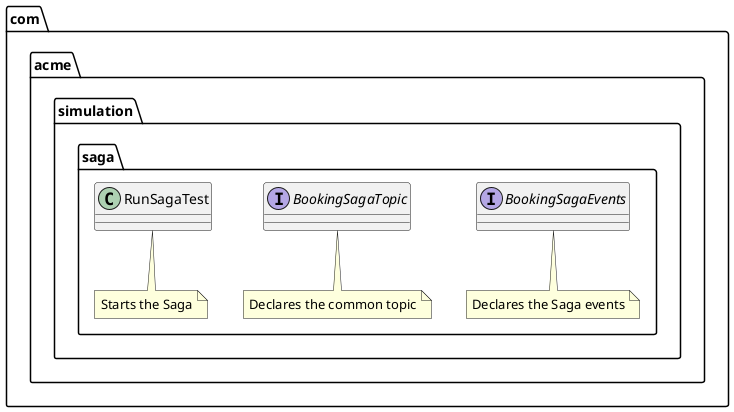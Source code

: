 @startuml
'https://plantuml.com/class-diagram

package com.acme.simulation.saga {
    interface BookingSagaEvents
    note bottom of BookingSagaEvents : Declares the Saga events

    interface BookingSagaTopic
    note bottom of BookingSagaTopic : Declares the common topic

    class RunSagaTest
    note bottom of RunSagaTest : Starts the Saga
}

@enduml